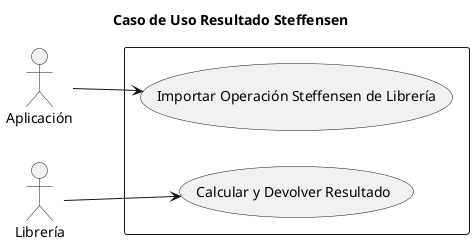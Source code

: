 @startuml

title Caso de Uso Resultado Steffensen

left to right direction

actor Aplicación as aplication
actor Librería as library

rectangle  {
    usecase "Importar Operación Steffensen de Librería" as importar
    usecase "Calcular y Devolver Resultado" as calcular

}

aplication --> importar: ""
library --> calcular: ""

@enduml